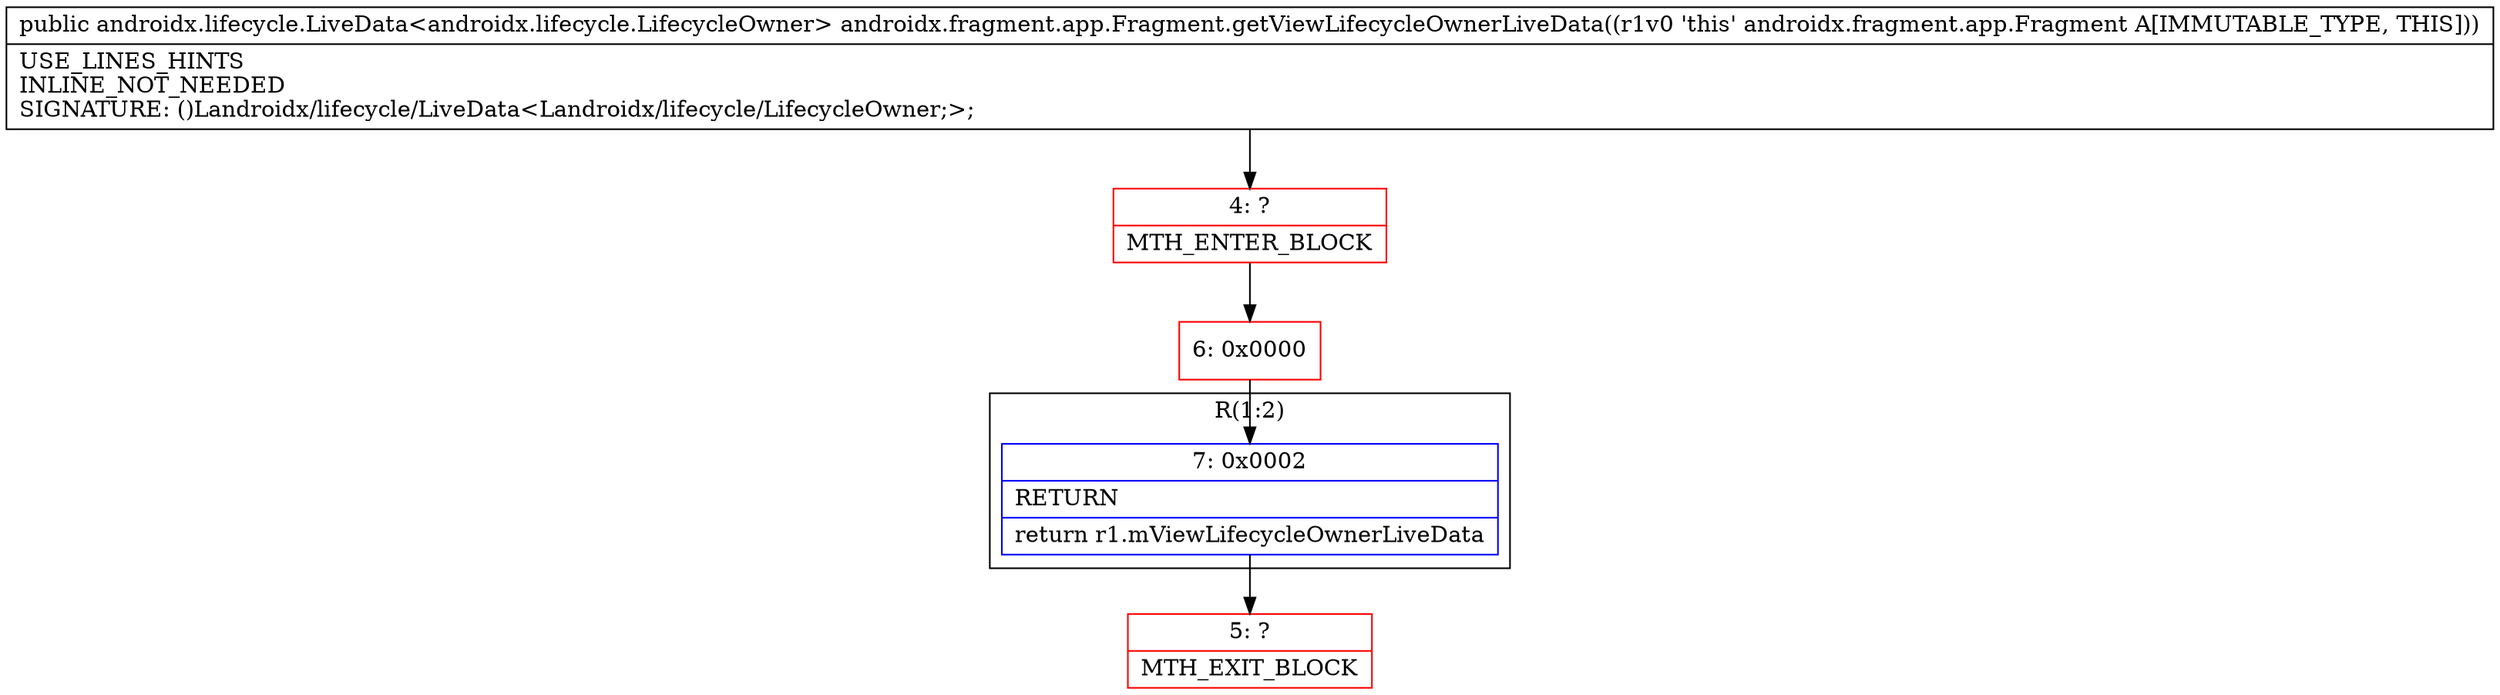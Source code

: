 digraph "CFG forandroidx.fragment.app.Fragment.getViewLifecycleOwnerLiveData()Landroidx\/lifecycle\/LiveData;" {
subgraph cluster_Region_991294612 {
label = "R(1:2)";
node [shape=record,color=blue];
Node_7 [shape=record,label="{7\:\ 0x0002|RETURN\l|return r1.mViewLifecycleOwnerLiveData\l}"];
}
Node_4 [shape=record,color=red,label="{4\:\ ?|MTH_ENTER_BLOCK\l}"];
Node_6 [shape=record,color=red,label="{6\:\ 0x0000}"];
Node_5 [shape=record,color=red,label="{5\:\ ?|MTH_EXIT_BLOCK\l}"];
MethodNode[shape=record,label="{public androidx.lifecycle.LiveData\<androidx.lifecycle.LifecycleOwner\> androidx.fragment.app.Fragment.getViewLifecycleOwnerLiveData((r1v0 'this' androidx.fragment.app.Fragment A[IMMUTABLE_TYPE, THIS]))  | USE_LINES_HINTS\lINLINE_NOT_NEEDED\lSIGNATURE: ()Landroidx\/lifecycle\/LiveData\<Landroidx\/lifecycle\/LifecycleOwner;\>;\l}"];
MethodNode -> Node_4;Node_7 -> Node_5;
Node_4 -> Node_6;
Node_6 -> Node_7;
}

